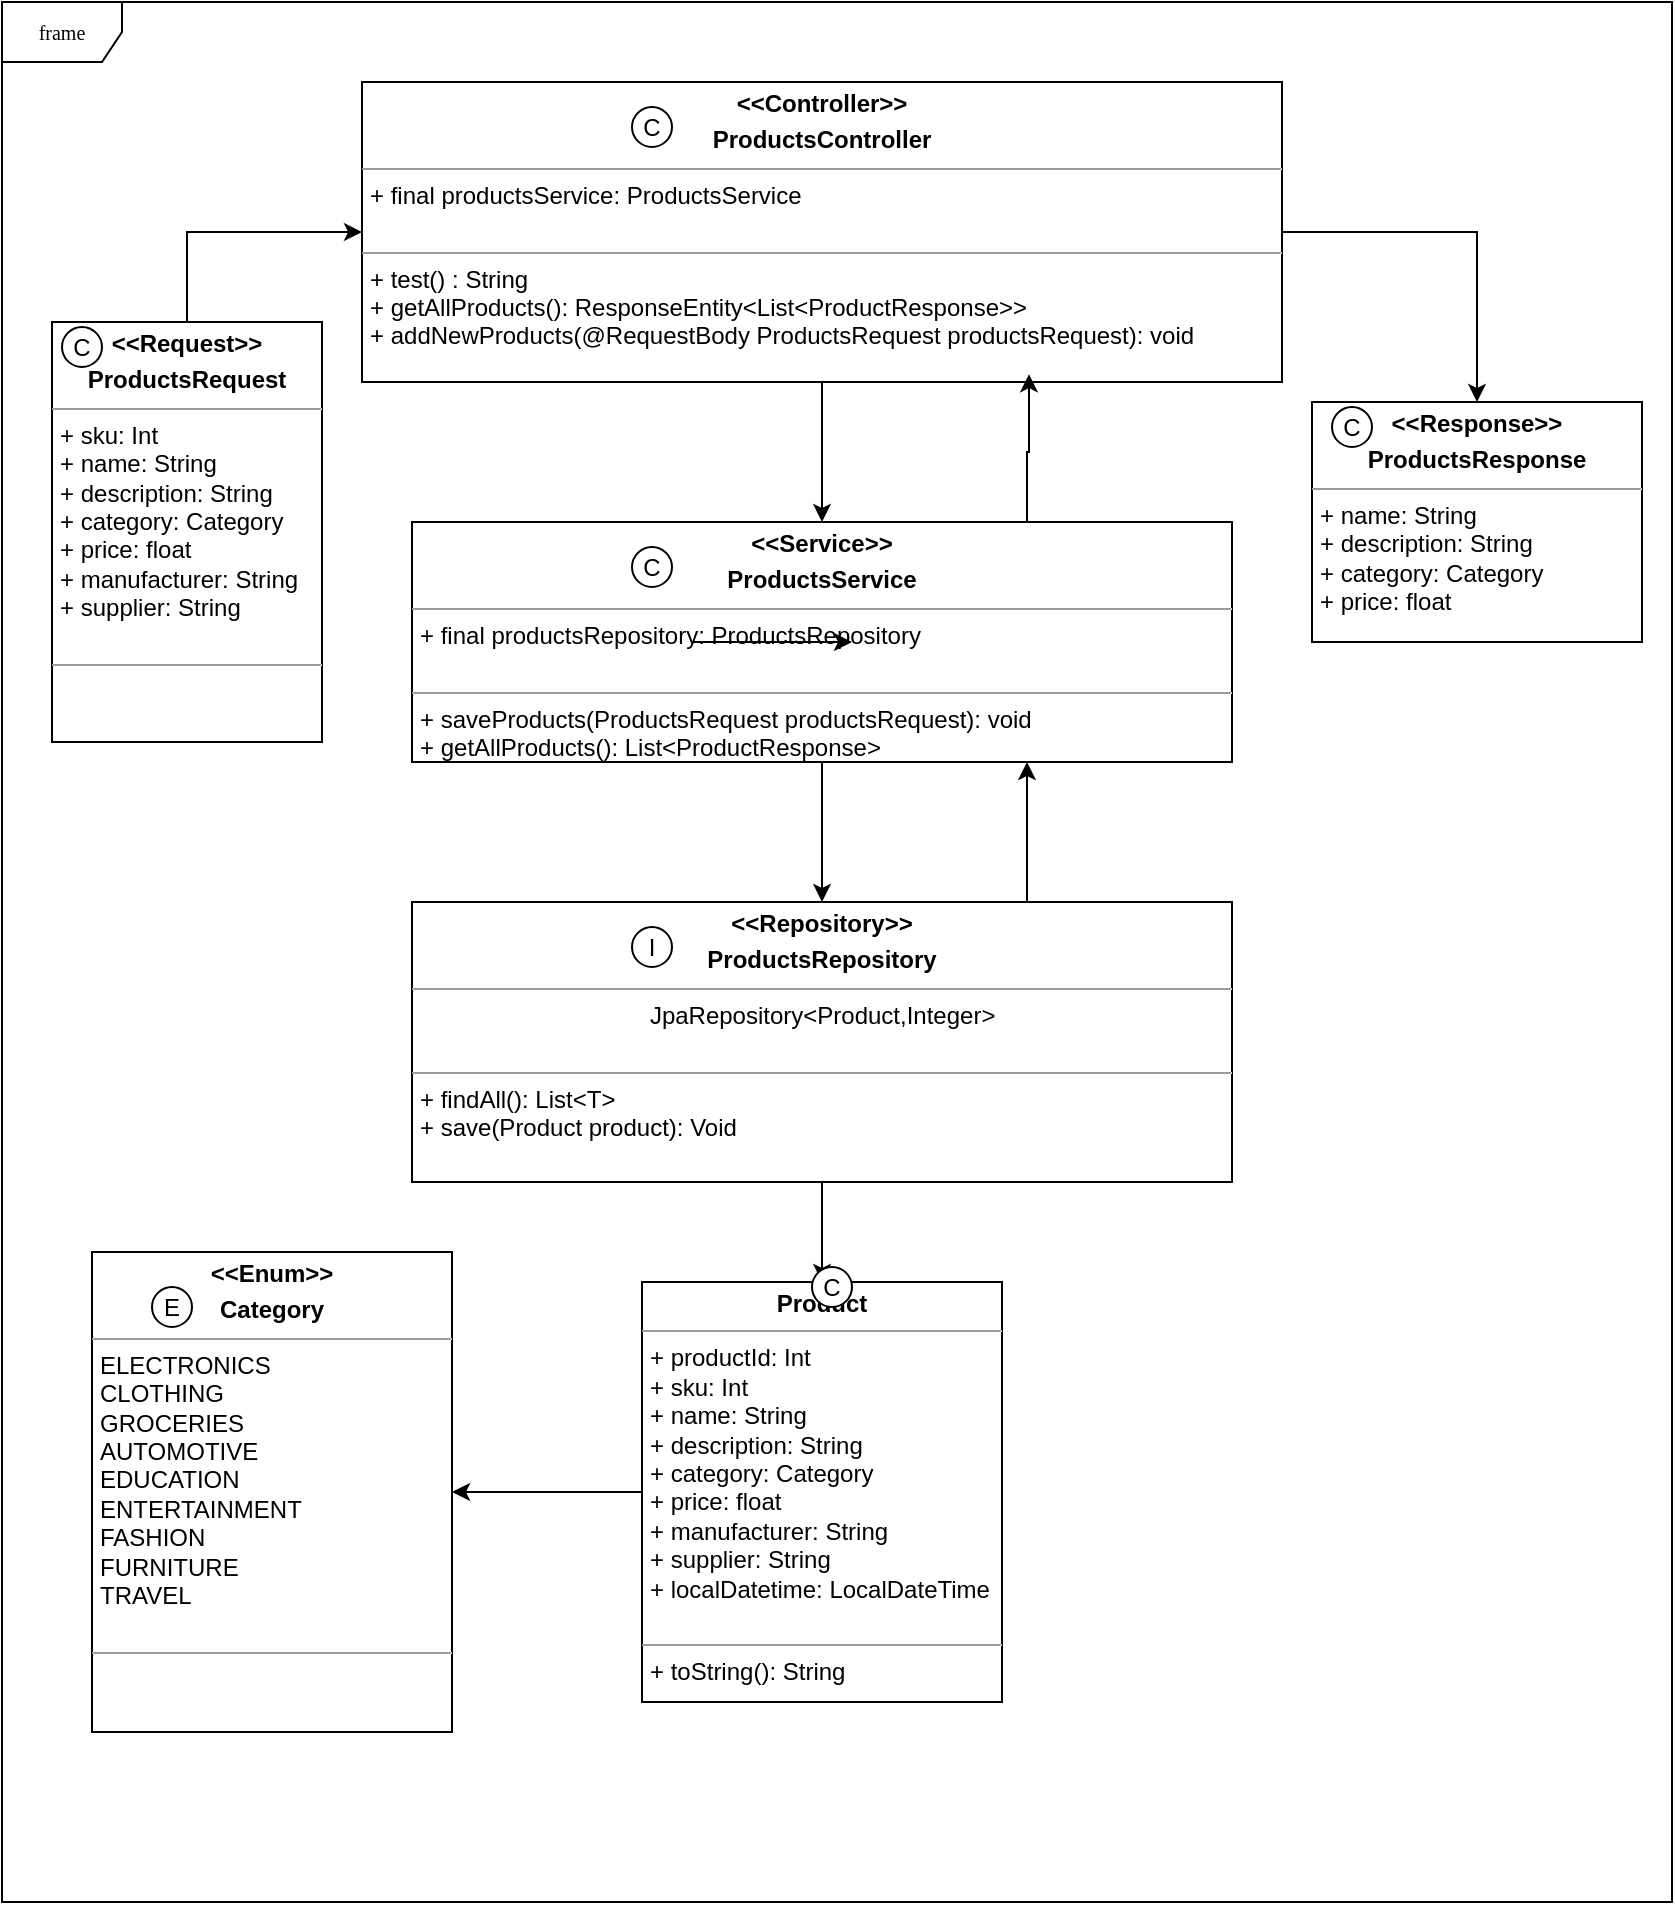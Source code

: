 <mxfile version="22.0.8" type="device">
  <diagram name="Page-1" id="c4acf3e9-155e-7222-9cf6-157b1a14988f">
    <mxGraphModel dx="1042" dy="712" grid="1" gridSize="10" guides="1" tooltips="1" connect="1" arrows="1" fold="1" page="1" pageScale="1" pageWidth="850" pageHeight="1100" background="none" math="0" shadow="0">
      <root>
        <mxCell id="0" />
        <mxCell id="1" parent="0" />
        <mxCell id="17acba5748e5396b-1" value="frame" style="shape=umlFrame;whiteSpace=wrap;html=1;rounded=0;shadow=0;comic=0;labelBackgroundColor=none;strokeWidth=1;fontFamily=Verdana;fontSize=10;align=center;" parent="1" vertex="1">
          <mxGeometry x="15" width="835" height="950" as="geometry" />
        </mxCell>
        <mxCell id="9eCv2Z1D4TngFg8h72S9-61" style="edgeStyle=orthogonalEdgeStyle;rounded=0;orthogonalLoop=1;jettySize=auto;html=1;exitX=0;exitY=0.5;exitDx=0;exitDy=0;entryX=1;entryY=0.5;entryDx=0;entryDy=0;" edge="1" parent="1" source="5d2195bd80daf111-20" target="9eCv2Z1D4TngFg8h72S9-25">
          <mxGeometry relative="1" as="geometry" />
        </mxCell>
        <mxCell id="5d2195bd80daf111-20" value="&lt;p style=&quot;margin:0px;margin-top:4px;text-align:center;&quot;&gt;&lt;b&gt;Product&lt;/b&gt;&lt;/p&gt;&lt;hr size=&quot;1&quot;&gt;&lt;p style=&quot;margin:0px;margin-left:4px;&quot;&gt;+ productId: Int&lt;/p&gt;&lt;p style=&quot;margin:0px;margin-left:4px;&quot;&gt;+ sku: Int&lt;br&gt;+ name: String&lt;/p&gt;&lt;p style=&quot;margin:0px;margin-left:4px;&quot;&gt;+ description: String&lt;br&gt;&lt;/p&gt;&lt;p style=&quot;margin:0px;margin-left:4px;&quot;&gt;+&amp;nbsp;category:&amp;nbsp;Category&amp;nbsp;&lt;/p&gt;&lt;p style=&quot;margin:0px;margin-left:4px;&quot;&gt;+ price: float&amp;nbsp;&lt;/p&gt;&lt;p style=&quot;margin:0px;margin-left:4px;&quot;&gt;+ manufacturer:&amp;nbsp;String&amp;nbsp;&lt;/p&gt;&lt;p style=&quot;margin:0px;margin-left:4px;&quot;&gt;&lt;span style=&quot;background-color: initial;&quot;&gt;+ supplier: String&lt;/span&gt;&lt;/p&gt;&lt;p style=&quot;margin:0px;margin-left:4px;&quot;&gt;&lt;span style=&quot;background-color: initial;&quot;&gt;+ localDatetime: LocalDateTime&lt;/span&gt;&lt;/p&gt;&lt;br&gt;&lt;hr size=&quot;1&quot;&gt;&lt;p style=&quot;margin:0px;margin-left:4px;&quot;&gt;+ toString(): String&lt;br&gt;&lt;/p&gt;" style="verticalAlign=top;align=left;overflow=fill;fontSize=12;fontFamily=Helvetica;html=1;rounded=0;shadow=0;comic=0;labelBackgroundColor=none;strokeWidth=1" parent="1" vertex="1">
          <mxGeometry x="335" y="640" width="180" height="210" as="geometry" />
        </mxCell>
        <mxCell id="9eCv2Z1D4TngFg8h72S9-57" style="edgeStyle=orthogonalEdgeStyle;rounded=0;orthogonalLoop=1;jettySize=auto;html=1;exitX=0.5;exitY=1;exitDx=0;exitDy=0;entryX=0.5;entryY=0;entryDx=0;entryDy=0;" edge="1" parent="1" source="9eCv2Z1D4TngFg8h72S9-1" target="9eCv2Z1D4TngFg8h72S9-5">
          <mxGeometry relative="1" as="geometry" />
        </mxCell>
        <mxCell id="9eCv2Z1D4TngFg8h72S9-1" value="&lt;p style=&quot;margin:0px;margin-top:4px;text-align:center;&quot;&gt;&lt;b&gt;&amp;lt;&amp;lt;Service&amp;gt;&amp;gt;&lt;/b&gt;&lt;br&gt;&lt;/p&gt;&lt;p style=&quot;margin:0px;margin-top:4px;text-align:center;&quot;&gt;&lt;b&gt;ProductsService&lt;/b&gt;&lt;/p&gt;&lt;hr size=&quot;1&quot;&gt;&lt;p style=&quot;margin:0px;margin-left:4px;&quot;&gt;+ final&amp;nbsp;productsRepository&lt;span style=&quot;background-color: initial;&quot;&gt;:&amp;nbsp;&lt;/span&gt;ProductsRepository&lt;/p&gt;&lt;br&gt;&lt;hr size=&quot;1&quot;&gt;&lt;p style=&quot;margin:0px;margin-left:4px;&quot;&gt;+&amp;nbsp;saveProducts(ProductsRequest&amp;nbsp;productsRequest&lt;span style=&quot;background-color: initial;&quot;&gt;): void&lt;/span&gt;&lt;/p&gt;&lt;p style=&quot;margin:0px;margin-left:4px;&quot;&gt;+&amp;nbsp;getAllProducts(): List&amp;lt;ProductResponse&amp;gt;&lt;/p&gt;&lt;p style=&quot;margin:0px;margin-left:4px;&quot;&gt;+&amp;nbsp;mapToProductResponse(Product product): ProductResponse&lt;br&gt;&lt;/p&gt;&lt;p style=&quot;margin:0px;margin-left:4px;&quot;&gt;&lt;span style=&quot;background-color: initial;&quot;&gt;&lt;br&gt;&lt;/span&gt;&lt;/p&gt;&lt;p style=&quot;margin:0px;margin-left:4px;&quot;&gt;&lt;span style=&quot;background-color: initial;&quot;&gt;&lt;br&gt;&lt;/span&gt;&lt;/p&gt;" style="verticalAlign=top;align=left;overflow=fill;fontSize=12;fontFamily=Helvetica;html=1;rounded=0;shadow=0;comic=0;labelBackgroundColor=none;strokeWidth=1" vertex="1" parent="1">
          <mxGeometry x="220" y="260" width="410" height="120" as="geometry" />
        </mxCell>
        <mxCell id="9eCv2Z1D4TngFg8h72S9-63" style="edgeStyle=orthogonalEdgeStyle;rounded=0;orthogonalLoop=1;jettySize=auto;html=1;exitX=0.5;exitY=1;exitDx=0;exitDy=0;entryX=0.5;entryY=0;entryDx=0;entryDy=0;" edge="1" parent="1" source="9eCv2Z1D4TngFg8h72S9-5" target="5d2195bd80daf111-20">
          <mxGeometry relative="1" as="geometry" />
        </mxCell>
        <mxCell id="9eCv2Z1D4TngFg8h72S9-65" style="edgeStyle=orthogonalEdgeStyle;rounded=0;orthogonalLoop=1;jettySize=auto;html=1;exitX=0.75;exitY=0;exitDx=0;exitDy=0;entryX=0.75;entryY=1;entryDx=0;entryDy=0;" edge="1" parent="1" source="9eCv2Z1D4TngFg8h72S9-5" target="9eCv2Z1D4TngFg8h72S9-1">
          <mxGeometry relative="1" as="geometry" />
        </mxCell>
        <mxCell id="9eCv2Z1D4TngFg8h72S9-5" value="&lt;p style=&quot;margin:0px;margin-top:4px;text-align:center;&quot;&gt;&lt;b&gt;&amp;lt;&amp;lt;Repository&amp;gt;&amp;gt;&lt;/b&gt;&lt;br&gt;&lt;/p&gt;&lt;p style=&quot;margin:0px;margin-top:4px;text-align:center;&quot;&gt;&lt;b&gt;ProductsRepository&lt;/b&gt;&lt;/p&gt;&lt;hr size=&quot;1&quot;&gt;&lt;p style=&quot;text-align: center; margin: 0px 0px 0px 4px;&quot;&gt;JpaRepository&amp;lt;Product,Integer&amp;gt;&amp;nbsp;&lt;br&gt;&lt;/p&gt;&lt;br&gt;&lt;hr size=&quot;1&quot;&gt;&lt;p style=&quot;margin:0px;margin-left:4px;&quot;&gt;+ findAll(): List&amp;lt;T&amp;gt;&lt;/p&gt;&lt;p style=&quot;margin:0px;margin-left:4px;&quot;&gt;+ save(Product product): Void&lt;br&gt;&lt;/p&gt;&lt;p style=&quot;margin:0px;margin-left:4px;&quot;&gt;&lt;br&gt;&lt;/p&gt;&lt;p style=&quot;margin:0px;margin-left:4px;&quot;&gt;&lt;br&gt;&lt;/p&gt;&lt;p style=&quot;margin:0px;margin-left:4px;&quot;&gt;&lt;span style=&quot;background-color: initial;&quot;&gt;&lt;br&gt;&lt;/span&gt;&lt;/p&gt;&lt;p style=&quot;margin:0px;margin-left:4px;&quot;&gt;&lt;span style=&quot;background-color: initial;&quot;&gt;&lt;br&gt;&lt;/span&gt;&lt;/p&gt;" style="verticalAlign=top;align=left;overflow=fill;fontSize=12;fontFamily=Helvetica;html=1;rounded=0;shadow=0;comic=0;labelBackgroundColor=none;strokeWidth=1" vertex="1" parent="1">
          <mxGeometry x="220" y="450" width="410" height="140" as="geometry" />
        </mxCell>
        <mxCell id="9eCv2Z1D4TngFg8h72S9-56" style="rounded=0;orthogonalLoop=1;jettySize=auto;html=1;exitX=0.5;exitY=1;exitDx=0;exitDy=0;entryX=0.5;entryY=0;entryDx=0;entryDy=0;edgeStyle=orthogonalEdgeStyle;" edge="1" parent="1" source="9eCv2Z1D4TngFg8h72S9-8" target="9eCv2Z1D4TngFg8h72S9-1">
          <mxGeometry relative="1" as="geometry" />
        </mxCell>
        <mxCell id="9eCv2Z1D4TngFg8h72S9-60" style="edgeStyle=orthogonalEdgeStyle;rounded=0;orthogonalLoop=1;jettySize=auto;html=1;exitX=1;exitY=0.5;exitDx=0;exitDy=0;entryX=0.5;entryY=0;entryDx=0;entryDy=0;" edge="1" parent="1" source="9eCv2Z1D4TngFg8h72S9-8" target="9eCv2Z1D4TngFg8h72S9-24">
          <mxGeometry relative="1" as="geometry" />
        </mxCell>
        <mxCell id="9eCv2Z1D4TngFg8h72S9-8" value="&lt;p style=&quot;margin:0px;margin-top:4px;text-align:center;&quot;&gt;&lt;b&gt;&amp;lt;&amp;lt;Controller&amp;gt;&amp;gt;&lt;/b&gt;&lt;br&gt;&lt;/p&gt;&lt;p style=&quot;margin:0px;margin-top:4px;text-align:center;&quot;&gt;&lt;b&gt;ProductsController&lt;/b&gt;&lt;/p&gt;&lt;hr size=&quot;1&quot;&gt;&lt;p style=&quot;margin:0px;margin-left:4px;&quot;&gt;+ final&amp;nbsp;productsService&lt;span style=&quot;background-color: initial;&quot;&gt;:&amp;nbsp;&lt;/span&gt;ProductsService&lt;/p&gt;&lt;br&gt;&lt;hr size=&quot;1&quot;&gt;&lt;p style=&quot;margin:0px;margin-left:4px;&quot;&gt;+&amp;nbsp;test() :&amp;nbsp;&lt;span style=&quot;background-color: initial;&quot;&gt;String&lt;/span&gt;&lt;span style=&quot;background-color: initial;&quot;&gt;&amp;nbsp;&lt;/span&gt;&lt;/p&gt;&lt;p style=&quot;margin:0px;margin-left:4px;&quot;&gt;+&amp;nbsp;getAllProducts(): ResponseEntity&amp;lt;List&amp;lt;ProductResponse&amp;gt;&amp;gt;&lt;/p&gt;&lt;p style=&quot;margin:0px;margin-left:4px;&quot;&gt;+&amp;nbsp;addNewProducts(@RequestBody ProductsRequest productsRequest): void&lt;br&gt;&lt;/p&gt;&lt;p style=&quot;margin:0px;margin-left:4px;&quot;&gt;&lt;span style=&quot;background-color: initial;&quot;&gt;&lt;br&gt;&lt;/span&gt;&lt;/p&gt;&lt;p style=&quot;margin:0px;margin-left:4px;&quot;&gt;&lt;span style=&quot;background-color: initial;&quot;&gt;&lt;br&gt;&lt;/span&gt;&lt;/p&gt;" style="verticalAlign=top;align=left;overflow=fill;fontSize=12;fontFamily=Helvetica;html=1;rounded=0;shadow=0;comic=0;labelBackgroundColor=none;strokeWidth=1" vertex="1" parent="1">
          <mxGeometry x="195" y="40" width="460" height="150" as="geometry" />
        </mxCell>
        <mxCell id="9eCv2Z1D4TngFg8h72S9-59" style="edgeStyle=orthogonalEdgeStyle;rounded=0;orthogonalLoop=1;jettySize=auto;html=1;exitX=0.5;exitY=0;exitDx=0;exitDy=0;entryX=0;entryY=0.5;entryDx=0;entryDy=0;" edge="1" parent="1" source="9eCv2Z1D4TngFg8h72S9-23" target="9eCv2Z1D4TngFg8h72S9-8">
          <mxGeometry relative="1" as="geometry" />
        </mxCell>
        <mxCell id="9eCv2Z1D4TngFg8h72S9-23" value="&lt;p style=&quot;margin:0px;margin-top:4px;text-align:center;&quot;&gt;&lt;b&gt;&amp;lt;&amp;lt;Request&amp;gt;&amp;gt;&lt;/b&gt;&lt;/p&gt;&lt;p style=&quot;margin:0px;margin-top:4px;text-align:center;&quot;&gt;&lt;b&gt;ProductsRequest&lt;/b&gt;&lt;/p&gt;&lt;hr size=&quot;1&quot;&gt;&lt;p style=&quot;margin:0px;margin-left:4px;&quot;&gt;&lt;span style=&quot;background-color: initial;&quot;&gt;+ sku: Int&lt;/span&gt;&lt;br&gt;&lt;/p&gt;&lt;p style=&quot;margin:0px;margin-left:4px;&quot;&gt;+ name: String&lt;/p&gt;&lt;p style=&quot;margin:0px;margin-left:4px;&quot;&gt;+ description: String&lt;br&gt;&lt;/p&gt;&lt;p style=&quot;margin:0px;margin-left:4px;&quot;&gt;+&amp;nbsp;category:&amp;nbsp;Category&amp;nbsp;&lt;/p&gt;&lt;p style=&quot;margin:0px;margin-left:4px;&quot;&gt;+ price: float&amp;nbsp;&lt;/p&gt;&lt;p style=&quot;margin:0px;margin-left:4px;&quot;&gt;+ manufacturer:&amp;nbsp;String&amp;nbsp;&lt;/p&gt;&lt;p style=&quot;margin:0px;margin-left:4px;&quot;&gt;&lt;span style=&quot;background-color: initial;&quot;&gt;+ supplier: String&lt;/span&gt;&lt;/p&gt;&lt;br&gt;&lt;hr size=&quot;1&quot;&gt;&lt;p style=&quot;margin:0px;margin-left:4px;&quot;&gt;&lt;br&gt;&lt;/p&gt;" style="verticalAlign=top;align=left;overflow=fill;fontSize=12;fontFamily=Helvetica;html=1;rounded=0;shadow=0;comic=0;labelBackgroundColor=none;strokeWidth=1" vertex="1" parent="1">
          <mxGeometry x="40" y="160" width="135" height="210" as="geometry" />
        </mxCell>
        <mxCell id="9eCv2Z1D4TngFg8h72S9-24" value="&lt;p style=&quot;margin:0px;margin-top:4px;text-align:center;&quot;&gt;&lt;b&gt;&amp;lt;&amp;lt;Response&amp;gt;&amp;gt;&lt;/b&gt;&lt;/p&gt;&lt;p style=&quot;margin:0px;margin-top:4px;text-align:center;&quot;&gt;&lt;b&gt;ProductsResponse&lt;/b&gt;&lt;/p&gt;&lt;hr size=&quot;1&quot;&gt;&lt;p style=&quot;margin:0px;margin-left:4px;&quot;&gt;&lt;span style=&quot;background-color: initial;&quot;&gt;+ name: String&lt;/span&gt;&lt;br&gt;&lt;/p&gt;&lt;p style=&quot;margin:0px;margin-left:4px;&quot;&gt;+ description: String&lt;br&gt;&lt;/p&gt;&lt;p style=&quot;margin:0px;margin-left:4px;&quot;&gt;+&amp;nbsp;category:&amp;nbsp;Category&amp;nbsp;&lt;/p&gt;&lt;p style=&quot;margin:0px;margin-left:4px;&quot;&gt;+ price: float&lt;/p&gt;&lt;br&gt;&lt;hr size=&quot;1&quot;&gt;&lt;p style=&quot;margin:0px;margin-left:4px;&quot;&gt;&lt;br&gt;&lt;/p&gt;" style="verticalAlign=top;align=left;overflow=fill;fontSize=12;fontFamily=Helvetica;html=1;rounded=0;shadow=0;comic=0;labelBackgroundColor=none;strokeWidth=1" vertex="1" parent="1">
          <mxGeometry x="670" y="200" width="165" height="120" as="geometry" />
        </mxCell>
        <mxCell id="9eCv2Z1D4TngFg8h72S9-25" value="&lt;p style=&quot;margin:0px;margin-top:4px;text-align:center;&quot;&gt;&lt;b&gt;&amp;lt;&amp;lt;Enum&amp;gt;&amp;gt;&lt;/b&gt;&lt;/p&gt;&lt;p style=&quot;margin:0px;margin-top:4px;text-align:center;&quot;&gt;&lt;b&gt;Category&lt;/b&gt;&lt;/p&gt;&lt;hr size=&quot;1&quot;&gt;&lt;p style=&quot;margin:0px;margin-left:4px;&quot;&gt;ELECTRONICS&lt;/p&gt;&lt;p style=&quot;margin:0px;margin-left:4px;&quot;&gt;CLOTHING&lt;/p&gt;&lt;p style=&quot;margin:0px;margin-left:4px;&quot;&gt;GROCERIES&lt;/p&gt;&lt;p style=&quot;margin:0px;margin-left:4px;&quot;&gt;AUTOMOTIVE&lt;/p&gt;&lt;p style=&quot;margin:0px;margin-left:4px;&quot;&gt;EDUCATION&lt;/p&gt;&lt;p style=&quot;margin:0px;margin-left:4px;&quot;&gt;ENTERTAINMENT&lt;/p&gt;&lt;p style=&quot;margin:0px;margin-left:4px;&quot;&gt;FASHION&lt;/p&gt;&lt;p style=&quot;margin:0px;margin-left:4px;&quot;&gt;FURNITURE&lt;/p&gt;&lt;p style=&quot;margin:0px;margin-left:4px;&quot;&gt;TRAVEL&lt;/p&gt;&lt;br&gt;&lt;hr size=&quot;1&quot;&gt;&lt;p style=&quot;margin:0px;margin-left:4px;&quot;&gt;&lt;br&gt;&lt;/p&gt;" style="verticalAlign=top;align=left;overflow=fill;fontSize=12;fontFamily=Helvetica;html=1;rounded=0;shadow=0;comic=0;labelBackgroundColor=none;strokeWidth=1" vertex="1" parent="1">
          <mxGeometry x="60" y="625" width="180" height="240" as="geometry" />
        </mxCell>
        <mxCell id="9eCv2Z1D4TngFg8h72S9-27" value="" style="group" vertex="1" connectable="0" parent="1">
          <mxGeometry x="310" y="50" width="60" height="25" as="geometry" />
        </mxCell>
        <mxCell id="9eCv2Z1D4TngFg8h72S9-28" value="" style="ellipse;whiteSpace=wrap;html=1;" vertex="1" parent="9eCv2Z1D4TngFg8h72S9-27">
          <mxGeometry x="20" y="2.5" width="20" height="20" as="geometry" />
        </mxCell>
        <mxCell id="9eCv2Z1D4TngFg8h72S9-29" value="C" style="text;html=1;strokeColor=none;fillColor=none;align=center;verticalAlign=middle;whiteSpace=wrap;rounded=0;movable=1;resizable=1;rotatable=1;deletable=1;editable=1;locked=0;connectable=1;" vertex="1" parent="9eCv2Z1D4TngFg8h72S9-27">
          <mxGeometry width="60" height="25" as="geometry" />
        </mxCell>
        <mxCell id="9eCv2Z1D4TngFg8h72S9-31" value="" style="group" vertex="1" connectable="0" parent="1">
          <mxGeometry x="310" y="270" width="60" height="25" as="geometry" />
        </mxCell>
        <mxCell id="9eCv2Z1D4TngFg8h72S9-32" value="" style="ellipse;whiteSpace=wrap;html=1;" vertex="1" parent="9eCv2Z1D4TngFg8h72S9-31">
          <mxGeometry x="20" y="2.5" width="20" height="20" as="geometry" />
        </mxCell>
        <mxCell id="9eCv2Z1D4TngFg8h72S9-33" value="C" style="text;html=1;strokeColor=none;fillColor=none;align=center;verticalAlign=middle;whiteSpace=wrap;rounded=0;movable=1;resizable=1;rotatable=1;deletable=1;editable=1;locked=0;connectable=1;" vertex="1" parent="9eCv2Z1D4TngFg8h72S9-31">
          <mxGeometry width="60" height="25" as="geometry" />
        </mxCell>
        <mxCell id="9eCv2Z1D4TngFg8h72S9-34" value="" style="group" vertex="1" connectable="0" parent="1">
          <mxGeometry x="25" y="160" width="60" height="25" as="geometry" />
        </mxCell>
        <mxCell id="9eCv2Z1D4TngFg8h72S9-35" value="" style="ellipse;whiteSpace=wrap;html=1;" vertex="1" parent="9eCv2Z1D4TngFg8h72S9-34">
          <mxGeometry x="20" y="2.5" width="20" height="20" as="geometry" />
        </mxCell>
        <mxCell id="9eCv2Z1D4TngFg8h72S9-36" value="C" style="text;html=1;strokeColor=none;fillColor=none;align=center;verticalAlign=middle;whiteSpace=wrap;rounded=0;movable=1;resizable=1;rotatable=1;deletable=1;editable=1;locked=0;connectable=1;" vertex="1" parent="9eCv2Z1D4TngFg8h72S9-34">
          <mxGeometry width="60" height="25" as="geometry" />
        </mxCell>
        <mxCell id="9eCv2Z1D4TngFg8h72S9-39" value="" style="group" vertex="1" connectable="0" parent="1">
          <mxGeometry x="660" y="200" width="60" height="25" as="geometry" />
        </mxCell>
        <mxCell id="9eCv2Z1D4TngFg8h72S9-40" value="" style="ellipse;whiteSpace=wrap;html=1;" vertex="1" parent="9eCv2Z1D4TngFg8h72S9-39">
          <mxGeometry x="20" y="2.5" width="20" height="20" as="geometry" />
        </mxCell>
        <mxCell id="9eCv2Z1D4TngFg8h72S9-41" value="C" style="text;html=1;strokeColor=none;fillColor=none;align=center;verticalAlign=middle;whiteSpace=wrap;rounded=0;movable=1;resizable=1;rotatable=1;deletable=1;editable=1;locked=0;connectable=1;" vertex="1" parent="9eCv2Z1D4TngFg8h72S9-39">
          <mxGeometry width="60" height="25" as="geometry" />
        </mxCell>
        <mxCell id="9eCv2Z1D4TngFg8h72S9-42" value="" style="group" vertex="1" connectable="0" parent="1">
          <mxGeometry x="310" y="460" width="60" height="25" as="geometry" />
        </mxCell>
        <mxCell id="9eCv2Z1D4TngFg8h72S9-43" value="" style="ellipse;whiteSpace=wrap;html=1;" vertex="1" parent="9eCv2Z1D4TngFg8h72S9-42">
          <mxGeometry x="20" y="2.5" width="20" height="20" as="geometry" />
        </mxCell>
        <mxCell id="9eCv2Z1D4TngFg8h72S9-44" value="I" style="text;html=1;strokeColor=none;fillColor=none;align=center;verticalAlign=middle;whiteSpace=wrap;rounded=0;movable=1;resizable=1;rotatable=1;deletable=1;editable=1;locked=0;connectable=1;" vertex="1" parent="9eCv2Z1D4TngFg8h72S9-42">
          <mxGeometry width="60" height="25" as="geometry" />
        </mxCell>
        <mxCell id="9eCv2Z1D4TngFg8h72S9-46" value="" style="group" vertex="1" connectable="0" parent="1">
          <mxGeometry x="70" y="640" width="60" height="25" as="geometry" />
        </mxCell>
        <mxCell id="9eCv2Z1D4TngFg8h72S9-47" value="" style="ellipse;whiteSpace=wrap;html=1;" vertex="1" parent="9eCv2Z1D4TngFg8h72S9-46">
          <mxGeometry x="20" y="2.5" width="20" height="20" as="geometry" />
        </mxCell>
        <mxCell id="9eCv2Z1D4TngFg8h72S9-48" value="E" style="text;html=1;strokeColor=none;fillColor=none;align=center;verticalAlign=middle;whiteSpace=wrap;rounded=0;movable=1;resizable=1;rotatable=1;deletable=1;editable=1;locked=0;connectable=1;" vertex="1" parent="9eCv2Z1D4TngFg8h72S9-46">
          <mxGeometry width="60" height="25" as="geometry" />
        </mxCell>
        <mxCell id="9eCv2Z1D4TngFg8h72S9-49" value="" style="group" vertex="1" connectable="0" parent="1">
          <mxGeometry x="400" y="630" width="60" height="25" as="geometry" />
        </mxCell>
        <mxCell id="9eCv2Z1D4TngFg8h72S9-50" value="" style="ellipse;whiteSpace=wrap;html=1;" vertex="1" parent="9eCv2Z1D4TngFg8h72S9-49">
          <mxGeometry x="20" y="2.5" width="20" height="20" as="geometry" />
        </mxCell>
        <mxCell id="9eCv2Z1D4TngFg8h72S9-51" value="C" style="text;html=1;strokeColor=none;fillColor=none;align=center;verticalAlign=middle;whiteSpace=wrap;rounded=0;movable=1;resizable=1;rotatable=1;deletable=1;editable=1;locked=0;connectable=1;" vertex="1" parent="9eCv2Z1D4TngFg8h72S9-49">
          <mxGeometry width="60" height="25" as="geometry" />
        </mxCell>
        <mxCell id="9eCv2Z1D4TngFg8h72S9-55" value="" style="edgeStyle=none;orthogonalLoop=1;jettySize=auto;html=1;rounded=0;" edge="1" parent="1">
          <mxGeometry width="80" relative="1" as="geometry">
            <mxPoint x="360" y="320" as="sourcePoint" />
            <mxPoint x="440" y="320" as="targetPoint" />
            <Array as="points" />
          </mxGeometry>
        </mxCell>
        <mxCell id="9eCv2Z1D4TngFg8h72S9-64" style="edgeStyle=orthogonalEdgeStyle;rounded=0;orthogonalLoop=1;jettySize=auto;html=1;exitX=0.75;exitY=0;exitDx=0;exitDy=0;entryX=0.725;entryY=0.974;entryDx=0;entryDy=0;entryPerimeter=0;" edge="1" parent="1" source="9eCv2Z1D4TngFg8h72S9-1" target="9eCv2Z1D4TngFg8h72S9-8">
          <mxGeometry relative="1" as="geometry" />
        </mxCell>
      </root>
    </mxGraphModel>
  </diagram>
</mxfile>
